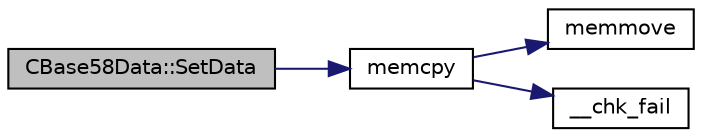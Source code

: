 digraph "CBase58Data::SetData"
{
  edge [fontname="Helvetica",fontsize="10",labelfontname="Helvetica",labelfontsize="10"];
  node [fontname="Helvetica",fontsize="10",shape=record];
  rankdir="LR";
  Node66 [label="CBase58Data::SetData",height=0.2,width=0.4,color="black", fillcolor="grey75", style="filled", fontcolor="black"];
  Node66 -> Node67 [color="midnightblue",fontsize="10",style="solid",fontname="Helvetica"];
  Node67 [label="memcpy",height=0.2,width=0.4,color="black", fillcolor="white", style="filled",URL="$d5/d9f/glibc__compat_8cpp.html#a0f46826ab0466591e136db24394923cf"];
  Node67 -> Node68 [color="midnightblue",fontsize="10",style="solid",fontname="Helvetica"];
  Node68 [label="memmove",height=0.2,width=0.4,color="black", fillcolor="white", style="filled",URL="$d5/d9f/glibc__compat_8cpp.html#a9778d49e9029dd75bc53ecbbf9f5e9a1"];
  Node67 -> Node69 [color="midnightblue",fontsize="10",style="solid",fontname="Helvetica"];
  Node69 [label="__chk_fail",height=0.2,width=0.4,color="black", fillcolor="white", style="filled",URL="$d5/d9f/glibc__compat_8cpp.html#a424ac71631da5ada2976630ff67051d1"];
}
